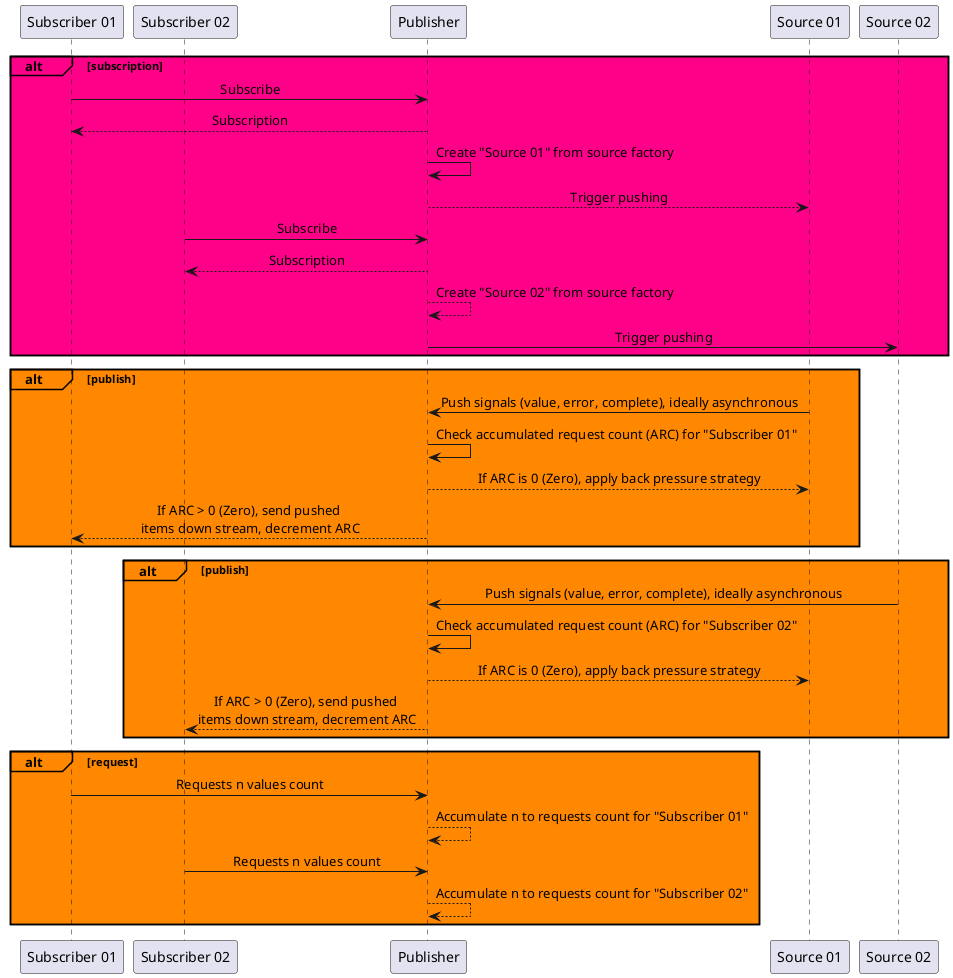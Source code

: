 @startuml
skinparam sequenceMessageAlign center
participant "Subscriber 01"
participant "Subscriber 02"
participant Publisher
participant "Source 01"
participant "Source 02"

alt#transparent #F08 subscription
    "Subscriber 01" -> Publisher: Subscribe
    Publisher --> "Subscriber 01": Subscription
    Publisher -> Publisher: Create "Source 01" from source factory
    Publisher --> "Source 01": Trigger pushing

    "Subscriber 02" -> Publisher: Subscribe
    Publisher --> "Subscriber 02": Subscription
    Publisher --> Publisher: Create "Source 02" from source factory
    Publisher -> "Source 02": Trigger pushing
end

alt#transparent #F80 publish
    "Source 01" -> Publisher: Push signals (value, error, complete), ideally asynchronous
    Publisher -> Publisher: Check accumulated request count (ARC) for "Subscriber 01"
    Publisher --> "Source 01": If ARC is 0 (Zero), apply back pressure strategy
    Publisher --> "Subscriber 01": If ARC > 0 (Zero), send pushed \nitems down stream, decrement ARC
end

alt#transparent #F80 publish
    "Source 02" -> Publisher: Push signals (value, error, complete), ideally asynchronous
    Publisher -> Publisher: Check accumulated request count (ARC) for "Subscriber 02"
    Publisher --> "Source 01": If ARC is 0 (Zero), apply back pressure strategy
    Publisher --> "Subscriber 02": If ARC > 0 (Zero), send pushed \nitems down stream, decrement ARC
end

alt#transparent #F80 request
    "Subscriber 01" -> Publisher: Requests n values count
    Publisher --> Publisher: Accumulate n to requests count for "Subscriber 01"

    "Subscriber 02" -> Publisher: Requests n values count
    Publisher --> Publisher: Accumulate n to requests count for "Subscriber 02"
end
@enduml
